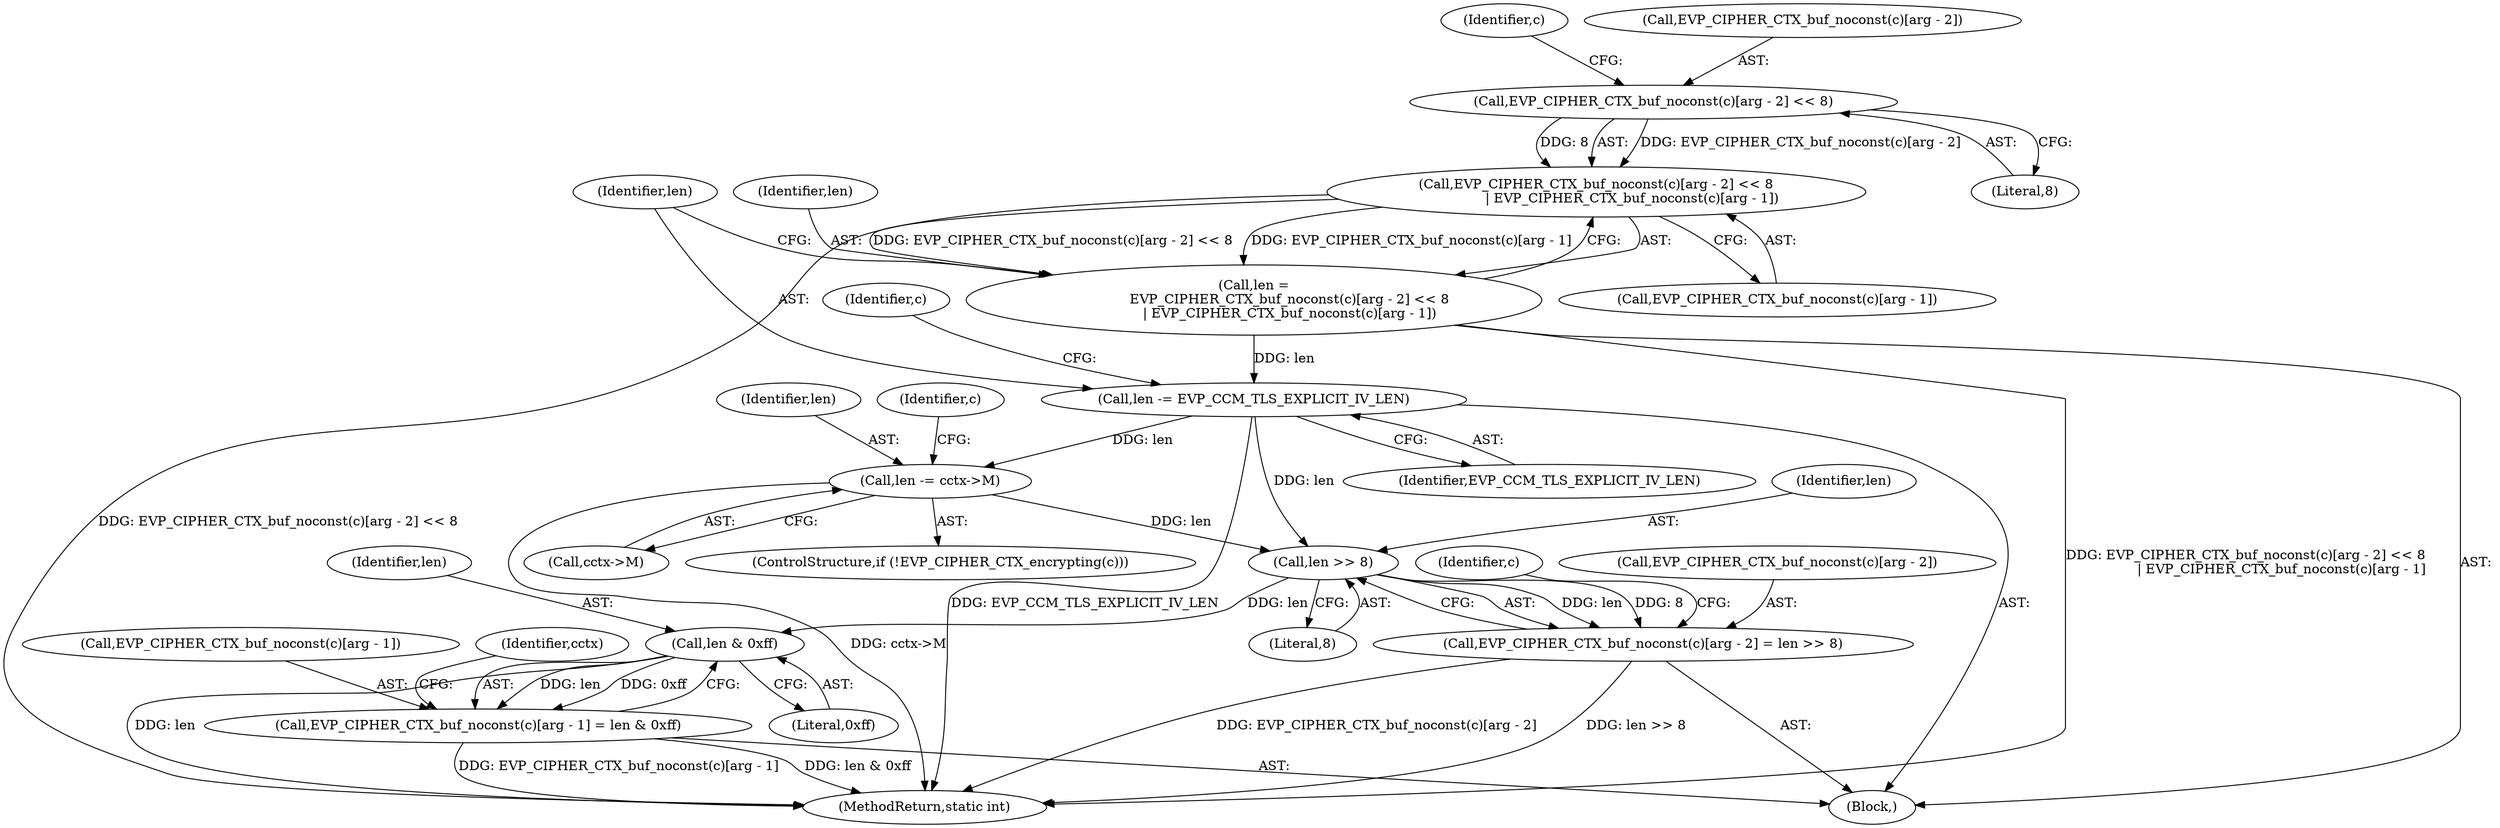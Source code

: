 digraph "0_openssl_00d965474b22b54e4275232bc71ee0c699c5cd21@array" {
"1000181" [label="(Call,EVP_CIPHER_CTX_buf_noconst(c)[arg - 2] << 8\n                 | EVP_CIPHER_CTX_buf_noconst(c)[arg - 1])"];
"1000182" [label="(Call,EVP_CIPHER_CTX_buf_noconst(c)[arg - 2] << 8)"];
"1000179" [label="(Call,len =\n                 EVP_CIPHER_CTX_buf_noconst(c)[arg - 2] << 8\n                 | EVP_CIPHER_CTX_buf_noconst(c)[arg - 1])"];
"1000196" [label="(Call,len -= EVP_CCM_TLS_EXPLICIT_IV_LEN)"];
"1000203" [label="(Call,len -= cctx->M)"];
"1000215" [label="(Call,len >> 8)"];
"1000208" [label="(Call,EVP_CIPHER_CTX_buf_noconst(c)[arg - 2] = len >> 8)"];
"1000225" [label="(Call,len & 0xff)"];
"1000218" [label="(Call,EVP_CIPHER_CTX_buf_noconst(c)[arg - 1] = len & 0xff)"];
"1000226" [label="(Identifier,len)"];
"1000189" [label="(Literal,8)"];
"1000219" [label="(Call,EVP_CIPHER_CTX_buf_noconst(c)[arg - 1])"];
"1000204" [label="(Identifier,len)"];
"1000199" [label="(ControlStructure,if (!EVP_CIPHER_CTX_encrypting(c)))"];
"1000182" [label="(Call,EVP_CIPHER_CTX_buf_noconst(c)[arg - 2] << 8)"];
"1000179" [label="(Call,len =\n                 EVP_CIPHER_CTX_buf_noconst(c)[arg - 2] << 8\n                 | EVP_CIPHER_CTX_buf_noconst(c)[arg - 1])"];
"1000221" [label="(Identifier,c)"];
"1000197" [label="(Identifier,len)"];
"1000402" [label="(MethodReturn,static int)"];
"1000180" [label="(Identifier,len)"];
"1000196" [label="(Call,len -= EVP_CCM_TLS_EXPLICIT_IV_LEN)"];
"1000225" [label="(Call,len & 0xff)"];
"1000205" [label="(Call,cctx->M)"];
"1000230" [label="(Identifier,cctx)"];
"1000190" [label="(Call,EVP_CIPHER_CTX_buf_noconst(c)[arg - 1])"];
"1000208" [label="(Call,EVP_CIPHER_CTX_buf_noconst(c)[arg - 2] = len >> 8)"];
"1000211" [label="(Identifier,c)"];
"1000227" [label="(Literal,0xff)"];
"1000216" [label="(Identifier,len)"];
"1000198" [label="(Identifier,EVP_CCM_TLS_EXPLICIT_IV_LEN)"];
"1000192" [label="(Identifier,c)"];
"1000183" [label="(Call,EVP_CIPHER_CTX_buf_noconst(c)[arg - 2])"];
"1000217" [label="(Literal,8)"];
"1000218" [label="(Call,EVP_CIPHER_CTX_buf_noconst(c)[arg - 1] = len & 0xff)"];
"1000181" [label="(Call,EVP_CIPHER_CTX_buf_noconst(c)[arg - 2] << 8\n                 | EVP_CIPHER_CTX_buf_noconst(c)[arg - 1])"];
"1000203" [label="(Call,len -= cctx->M)"];
"1000177" [label="(Block,)"];
"1000209" [label="(Call,EVP_CIPHER_CTX_buf_noconst(c)[arg - 2])"];
"1000202" [label="(Identifier,c)"];
"1000215" [label="(Call,len >> 8)"];
"1000181" -> "1000179"  [label="AST: "];
"1000181" -> "1000190"  [label="CFG: "];
"1000182" -> "1000181"  [label="AST: "];
"1000190" -> "1000181"  [label="AST: "];
"1000179" -> "1000181"  [label="CFG: "];
"1000181" -> "1000402"  [label="DDG: EVP_CIPHER_CTX_buf_noconst(c)[arg - 2] << 8"];
"1000181" -> "1000179"  [label="DDG: EVP_CIPHER_CTX_buf_noconst(c)[arg - 2] << 8"];
"1000181" -> "1000179"  [label="DDG: EVP_CIPHER_CTX_buf_noconst(c)[arg - 1]"];
"1000182" -> "1000181"  [label="DDG: EVP_CIPHER_CTX_buf_noconst(c)[arg - 2]"];
"1000182" -> "1000181"  [label="DDG: 8"];
"1000182" -> "1000189"  [label="CFG: "];
"1000183" -> "1000182"  [label="AST: "];
"1000189" -> "1000182"  [label="AST: "];
"1000192" -> "1000182"  [label="CFG: "];
"1000179" -> "1000177"  [label="AST: "];
"1000180" -> "1000179"  [label="AST: "];
"1000197" -> "1000179"  [label="CFG: "];
"1000179" -> "1000402"  [label="DDG: EVP_CIPHER_CTX_buf_noconst(c)[arg - 2] << 8\n                 | EVP_CIPHER_CTX_buf_noconst(c)[arg - 1]"];
"1000179" -> "1000196"  [label="DDG: len"];
"1000196" -> "1000177"  [label="AST: "];
"1000196" -> "1000198"  [label="CFG: "];
"1000197" -> "1000196"  [label="AST: "];
"1000198" -> "1000196"  [label="AST: "];
"1000202" -> "1000196"  [label="CFG: "];
"1000196" -> "1000402"  [label="DDG: EVP_CCM_TLS_EXPLICIT_IV_LEN"];
"1000196" -> "1000203"  [label="DDG: len"];
"1000196" -> "1000215"  [label="DDG: len"];
"1000203" -> "1000199"  [label="AST: "];
"1000203" -> "1000205"  [label="CFG: "];
"1000204" -> "1000203"  [label="AST: "];
"1000205" -> "1000203"  [label="AST: "];
"1000211" -> "1000203"  [label="CFG: "];
"1000203" -> "1000402"  [label="DDG: cctx->M"];
"1000203" -> "1000215"  [label="DDG: len"];
"1000215" -> "1000208"  [label="AST: "];
"1000215" -> "1000217"  [label="CFG: "];
"1000216" -> "1000215"  [label="AST: "];
"1000217" -> "1000215"  [label="AST: "];
"1000208" -> "1000215"  [label="CFG: "];
"1000215" -> "1000208"  [label="DDG: len"];
"1000215" -> "1000208"  [label="DDG: 8"];
"1000215" -> "1000225"  [label="DDG: len"];
"1000208" -> "1000177"  [label="AST: "];
"1000209" -> "1000208"  [label="AST: "];
"1000221" -> "1000208"  [label="CFG: "];
"1000208" -> "1000402"  [label="DDG: EVP_CIPHER_CTX_buf_noconst(c)[arg - 2]"];
"1000208" -> "1000402"  [label="DDG: len >> 8"];
"1000225" -> "1000218"  [label="AST: "];
"1000225" -> "1000227"  [label="CFG: "];
"1000226" -> "1000225"  [label="AST: "];
"1000227" -> "1000225"  [label="AST: "];
"1000218" -> "1000225"  [label="CFG: "];
"1000225" -> "1000402"  [label="DDG: len"];
"1000225" -> "1000218"  [label="DDG: len"];
"1000225" -> "1000218"  [label="DDG: 0xff"];
"1000218" -> "1000177"  [label="AST: "];
"1000219" -> "1000218"  [label="AST: "];
"1000230" -> "1000218"  [label="CFG: "];
"1000218" -> "1000402"  [label="DDG: len & 0xff"];
"1000218" -> "1000402"  [label="DDG: EVP_CIPHER_CTX_buf_noconst(c)[arg - 1]"];
}
